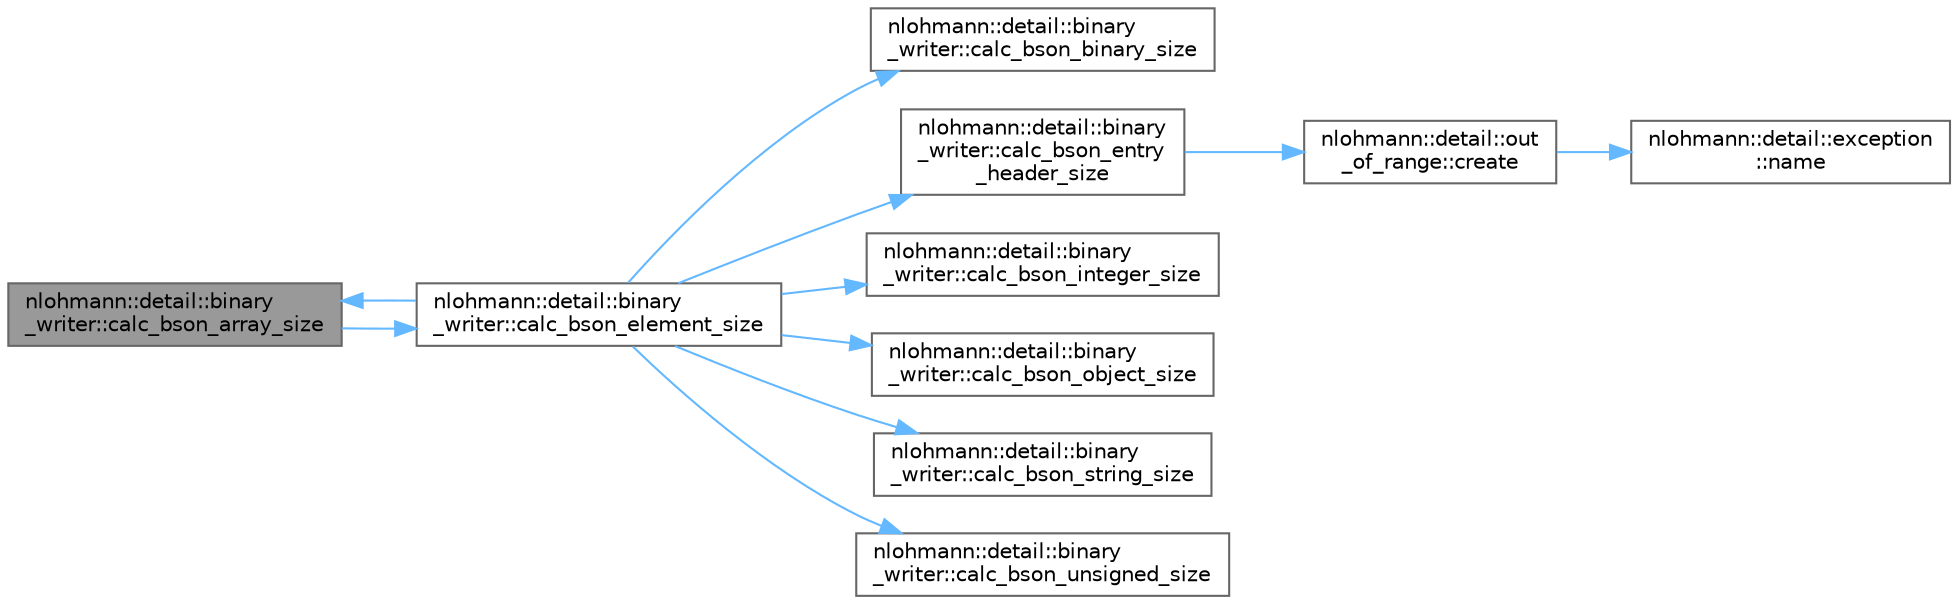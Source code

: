 digraph "nlohmann::detail::binary_writer::calc_bson_array_size"
{
 // LATEX_PDF_SIZE
  bgcolor="transparent";
  edge [fontname=Helvetica,fontsize=10,labelfontname=Helvetica,labelfontsize=10];
  node [fontname=Helvetica,fontsize=10,shape=box,height=0.2,width=0.4];
  rankdir="LR";
  Node1 [label="nlohmann::detail::binary\l_writer::calc_bson_array_size",height=0.2,width=0.4,color="gray40", fillcolor="grey60", style="filled", fontcolor="black",tooltip=" "];
  Node1 -> Node2 [color="steelblue1",style="solid"];
  Node2 [label="nlohmann::detail::binary\l_writer::calc_bson_element_size",height=0.2,width=0.4,color="grey40", fillcolor="white", style="filled",URL="$a02039.html#a1e4372c5984184eb5bcc09af1fcc2ee0",tooltip="Calculates the size necessary to serialize the JSON value j with its name."];
  Node2 -> Node1 [color="steelblue1",style="solid"];
  Node2 -> Node3 [color="steelblue1",style="solid"];
  Node3 [label="nlohmann::detail::binary\l_writer::calc_bson_binary_size",height=0.2,width=0.4,color="grey40", fillcolor="white", style="filled",URL="$a02039.html#a9dd6062fd249a695e0f93d558dba4685",tooltip=" "];
  Node2 -> Node4 [color="steelblue1",style="solid"];
  Node4 [label="nlohmann::detail::binary\l_writer::calc_bson_entry\l_header_size",height=0.2,width=0.4,color="grey40", fillcolor="white", style="filled",URL="$a02039.html#a5bae2f1db2c511b869dffaddf15a1653",tooltip=" "];
  Node4 -> Node5 [color="steelblue1",style="solid"];
  Node5 [label="nlohmann::detail::out\l_of_range::create",height=0.2,width=0.4,color="grey40", fillcolor="white", style="filled",URL="$a01575.html#a3f6d82a6f967c4728a1ec735a7867073",tooltip=" "];
  Node5 -> Node6 [color="steelblue1",style="solid"];
  Node6 [label="nlohmann::detail::exception\l::name",height=0.2,width=0.4,color="grey40", fillcolor="white", style="filled",URL="$a01559.html#abf41a7e9178356314082284e6cfea278",tooltip=" "];
  Node2 -> Node7 [color="steelblue1",style="solid"];
  Node7 [label="nlohmann::detail::binary\l_writer::calc_bson_integer_size",height=0.2,width=0.4,color="grey40", fillcolor="white", style="filled",URL="$a02039.html#aeab70c895931b96ea598306b37eca271",tooltip=" "];
  Node2 -> Node8 [color="steelblue1",style="solid"];
  Node8 [label="nlohmann::detail::binary\l_writer::calc_bson_object_size",height=0.2,width=0.4,color="grey40", fillcolor="white", style="filled",URL="$a02039.html#acc6f1cc1fd370ee84ebc8cf7b8712840",tooltip="Calculates the size of the BSON serialization of the given JSON-object j."];
  Node2 -> Node9 [color="steelblue1",style="solid"];
  Node9 [label="nlohmann::detail::binary\l_writer::calc_bson_string_size",height=0.2,width=0.4,color="grey40", fillcolor="white", style="filled",URL="$a02039.html#aea44fd97a5cb9b4f175e66e3e4fdf158",tooltip=" "];
  Node2 -> Node10 [color="steelblue1",style="solid"];
  Node10 [label="nlohmann::detail::binary\l_writer::calc_bson_unsigned_size",height=0.2,width=0.4,color="grey40", fillcolor="white", style="filled",URL="$a02039.html#aa1d6bb9f3af16f07ce2440c354b5787b",tooltip=" "];
}
